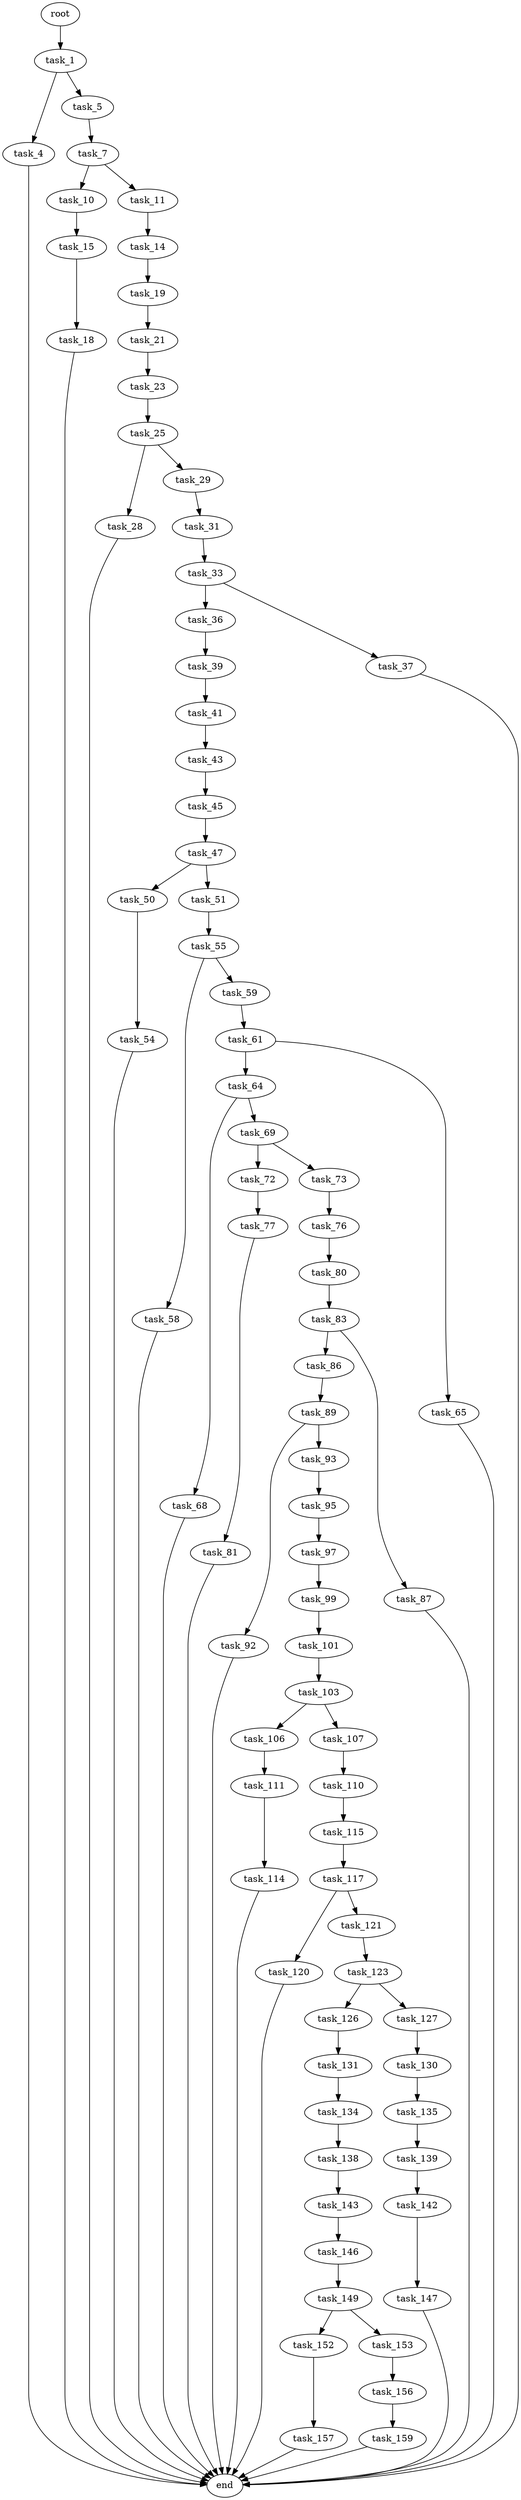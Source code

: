 digraph G {
  root [size="0.000000"];
  task_1 [size="2429265678.000000"];
  task_4 [size="715571964.000000"];
  task_5 [size="1702449624.000000"];
  task_7 [size="3226283685.000000"];
  task_10 [size="134217728000.000000"];
  task_11 [size="27178243752.000000"];
  task_14 [size="28991029248.000000"];
  task_15 [size="13492915846.000000"];
  task_18 [size="218643327577.000000"];
  task_19 [size="7482568418.000000"];
  task_21 [size="28991029248.000000"];
  task_23 [size="3256222342.000000"];
  task_25 [size="11592000326.000000"];
  task_28 [size="6522473777.000000"];
  task_29 [size="8589934592.000000"];
  task_31 [size="735678022443.000000"];
  task_33 [size="10325196683.000000"];
  task_36 [size="584189681967.000000"];
  task_37 [size="2974530115.000000"];
  task_39 [size="1081033268.000000"];
  task_41 [size="616339887.000000"];
  task_43 [size="41904157990.000000"];
  task_45 [size="3174785495.000000"];
  task_47 [size="782757789696.000000"];
  task_50 [size="549755813888.000000"];
  task_51 [size="2279165098.000000"];
  task_54 [size="109111674617.000000"];
  task_55 [size="2716530072.000000"];
  task_58 [size="164216788986.000000"];
  task_59 [size="15681510076.000000"];
  task_61 [size="1073741824000.000000"];
  task_64 [size="10940735500.000000"];
  task_65 [size="5353122595.000000"];
  task_68 [size="117463098406.000000"];
  task_69 [size="29430831252.000000"];
  task_72 [size="40253305141.000000"];
  task_73 [size="3812893111.000000"];
  task_76 [size="418261517177.000000"];
  task_77 [size="386203981249.000000"];
  task_80 [size="8918042837.000000"];
  task_81 [size="2919053094.000000"];
  task_83 [size="231928233984.000000"];
  task_86 [size="463940672155.000000"];
  task_87 [size="368293445632.000000"];
  task_89 [size="231928233984.000000"];
  task_92 [size="134217728000.000000"];
  task_93 [size="134217728000.000000"];
  task_95 [size="15910140738.000000"];
  task_97 [size="1073942811.000000"];
  task_99 [size="782757789696.000000"];
  task_101 [size="6604559446.000000"];
  task_103 [size="368293445632.000000"];
  task_106 [size="8971563162.000000"];
  task_107 [size="8409299433.000000"];
  task_110 [size="17472978449.000000"];
  task_111 [size="363488830012.000000"];
  task_114 [size="42150443312.000000"];
  task_115 [size="134217728000.000000"];
  task_117 [size="263830480712.000000"];
  task_120 [size="1073741824000.000000"];
  task_121 [size="20429400763.000000"];
  task_123 [size="19718946657.000000"];
  task_126 [size="14853273540.000000"];
  task_127 [size="68719476736.000000"];
  task_130 [size="1073741824000.000000"];
  task_131 [size="380133510.000000"];
  task_134 [size="7542701676.000000"];
  task_135 [size="206063832026.000000"];
  task_138 [size="275993112674.000000"];
  task_139 [size="26905866094.000000"];
  task_142 [size="63719819636.000000"];
  task_143 [size="15530004188.000000"];
  task_146 [size="5210926554.000000"];
  task_147 [size="231928233984.000000"];
  task_149 [size="149710167540.000000"];
  task_152 [size="817999272222.000000"];
  task_153 [size="68719476736.000000"];
  task_156 [size="293977101859.000000"];
  task_157 [size="1073741824000.000000"];
  task_159 [size="549755813888.000000"];
  end [size="0.000000"];

  root -> task_1 [size="1.000000"];
  task_1 -> task_4 [size="209715200.000000"];
  task_1 -> task_5 [size="209715200.000000"];
  task_4 -> end [size="1.000000"];
  task_5 -> task_7 [size="33554432.000000"];
  task_7 -> task_10 [size="301989888.000000"];
  task_7 -> task_11 [size="301989888.000000"];
  task_10 -> task_15 [size="209715200.000000"];
  task_11 -> task_14 [size="838860800.000000"];
  task_14 -> task_19 [size="75497472.000000"];
  task_15 -> task_18 [size="301989888.000000"];
  task_18 -> end [size="1.000000"];
  task_19 -> task_21 [size="679477248.000000"];
  task_21 -> task_23 [size="75497472.000000"];
  task_23 -> task_25 [size="134217728.000000"];
  task_25 -> task_28 [size="411041792.000000"];
  task_25 -> task_29 [size="411041792.000000"];
  task_28 -> end [size="1.000000"];
  task_29 -> task_31 [size="33554432.000000"];
  task_31 -> task_33 [size="536870912.000000"];
  task_33 -> task_36 [size="209715200.000000"];
  task_33 -> task_37 [size="209715200.000000"];
  task_36 -> task_39 [size="411041792.000000"];
  task_37 -> end [size="1.000000"];
  task_39 -> task_41 [size="33554432.000000"];
  task_41 -> task_43 [size="33554432.000000"];
  task_43 -> task_45 [size="33554432.000000"];
  task_45 -> task_47 [size="209715200.000000"];
  task_47 -> task_50 [size="679477248.000000"];
  task_47 -> task_51 [size="679477248.000000"];
  task_50 -> task_54 [size="536870912.000000"];
  task_51 -> task_55 [size="75497472.000000"];
  task_54 -> end [size="1.000000"];
  task_55 -> task_58 [size="134217728.000000"];
  task_55 -> task_59 [size="134217728.000000"];
  task_58 -> end [size="1.000000"];
  task_59 -> task_61 [size="679477248.000000"];
  task_61 -> task_64 [size="838860800.000000"];
  task_61 -> task_65 [size="838860800.000000"];
  task_64 -> task_68 [size="209715200.000000"];
  task_64 -> task_69 [size="209715200.000000"];
  task_65 -> end [size="1.000000"];
  task_68 -> end [size="1.000000"];
  task_69 -> task_72 [size="33554432.000000"];
  task_69 -> task_73 [size="33554432.000000"];
  task_72 -> task_77 [size="33554432.000000"];
  task_73 -> task_76 [size="75497472.000000"];
  task_76 -> task_80 [size="301989888.000000"];
  task_77 -> task_81 [size="301989888.000000"];
  task_80 -> task_83 [size="411041792.000000"];
  task_81 -> end [size="1.000000"];
  task_83 -> task_86 [size="301989888.000000"];
  task_83 -> task_87 [size="301989888.000000"];
  task_86 -> task_89 [size="411041792.000000"];
  task_87 -> end [size="1.000000"];
  task_89 -> task_92 [size="301989888.000000"];
  task_89 -> task_93 [size="301989888.000000"];
  task_92 -> end [size="1.000000"];
  task_93 -> task_95 [size="209715200.000000"];
  task_95 -> task_97 [size="301989888.000000"];
  task_97 -> task_99 [size="134217728.000000"];
  task_99 -> task_101 [size="679477248.000000"];
  task_101 -> task_103 [size="679477248.000000"];
  task_103 -> task_106 [size="411041792.000000"];
  task_103 -> task_107 [size="411041792.000000"];
  task_106 -> task_111 [size="679477248.000000"];
  task_107 -> task_110 [size="209715200.000000"];
  task_110 -> task_115 [size="536870912.000000"];
  task_111 -> task_114 [size="411041792.000000"];
  task_114 -> end [size="1.000000"];
  task_115 -> task_117 [size="209715200.000000"];
  task_117 -> task_120 [size="209715200.000000"];
  task_117 -> task_121 [size="209715200.000000"];
  task_120 -> end [size="1.000000"];
  task_121 -> task_123 [size="411041792.000000"];
  task_123 -> task_126 [size="536870912.000000"];
  task_123 -> task_127 [size="536870912.000000"];
  task_126 -> task_131 [size="411041792.000000"];
  task_127 -> task_130 [size="134217728.000000"];
  task_130 -> task_135 [size="838860800.000000"];
  task_131 -> task_134 [size="33554432.000000"];
  task_134 -> task_138 [size="134217728.000000"];
  task_135 -> task_139 [size="134217728.000000"];
  task_138 -> task_143 [size="536870912.000000"];
  task_139 -> task_142 [size="838860800.000000"];
  task_142 -> task_147 [size="134217728.000000"];
  task_143 -> task_146 [size="536870912.000000"];
  task_146 -> task_149 [size="536870912.000000"];
  task_147 -> end [size="1.000000"];
  task_149 -> task_152 [size="209715200.000000"];
  task_149 -> task_153 [size="209715200.000000"];
  task_152 -> task_157 [size="536870912.000000"];
  task_153 -> task_156 [size="134217728.000000"];
  task_156 -> task_159 [size="209715200.000000"];
  task_157 -> end [size="1.000000"];
  task_159 -> end [size="1.000000"];
}
